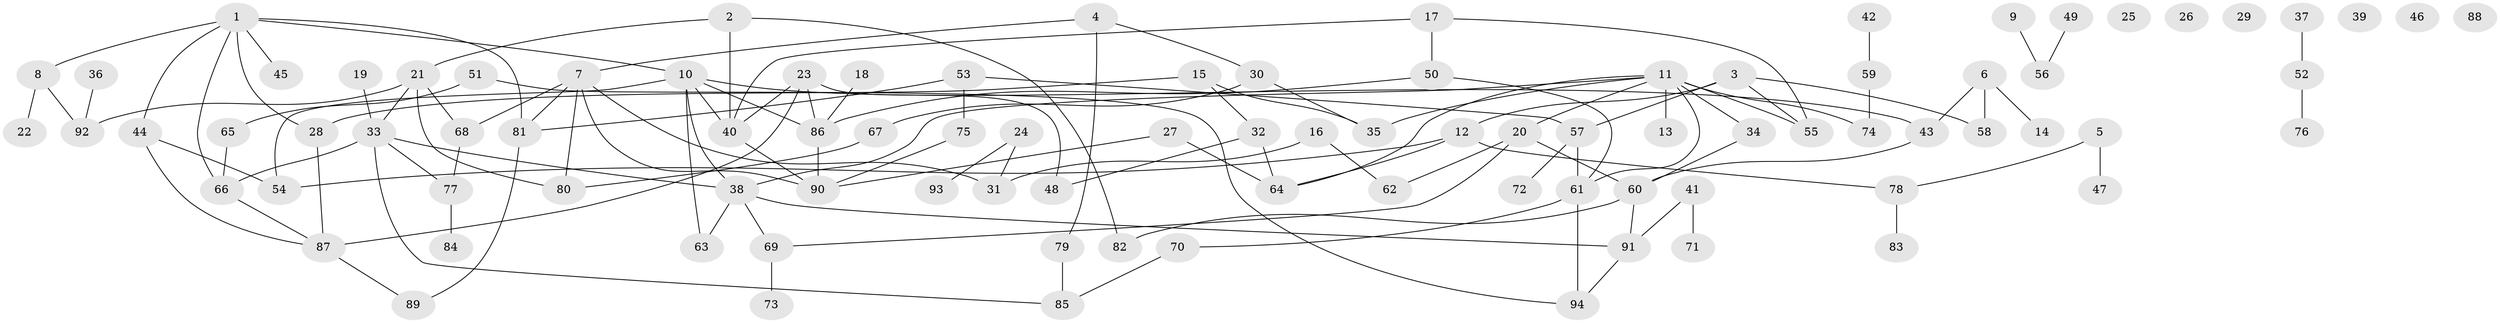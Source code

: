// coarse degree distribution, {1: 0.35714285714285715, 0: 0.2857142857142857, 2: 0.10714285714285714, 3: 0.03571428571428571, 6: 0.10714285714285714, 11: 0.03571428571428571, 4: 0.07142857142857142}
// Generated by graph-tools (version 1.1) at 2025/42/03/04/25 21:42:19]
// undirected, 94 vertices, 125 edges
graph export_dot {
graph [start="1"]
  node [color=gray90,style=filled];
  1;
  2;
  3;
  4;
  5;
  6;
  7;
  8;
  9;
  10;
  11;
  12;
  13;
  14;
  15;
  16;
  17;
  18;
  19;
  20;
  21;
  22;
  23;
  24;
  25;
  26;
  27;
  28;
  29;
  30;
  31;
  32;
  33;
  34;
  35;
  36;
  37;
  38;
  39;
  40;
  41;
  42;
  43;
  44;
  45;
  46;
  47;
  48;
  49;
  50;
  51;
  52;
  53;
  54;
  55;
  56;
  57;
  58;
  59;
  60;
  61;
  62;
  63;
  64;
  65;
  66;
  67;
  68;
  69;
  70;
  71;
  72;
  73;
  74;
  75;
  76;
  77;
  78;
  79;
  80;
  81;
  82;
  83;
  84;
  85;
  86;
  87;
  88;
  89;
  90;
  91;
  92;
  93;
  94;
  1 -- 8;
  1 -- 10;
  1 -- 28;
  1 -- 44;
  1 -- 45;
  1 -- 66;
  1 -- 81;
  2 -- 21;
  2 -- 40;
  2 -- 82;
  3 -- 12;
  3 -- 55;
  3 -- 57;
  3 -- 58;
  4 -- 7;
  4 -- 30;
  4 -- 79;
  5 -- 47;
  5 -- 78;
  6 -- 14;
  6 -- 43;
  6 -- 58;
  7 -- 31;
  7 -- 68;
  7 -- 80;
  7 -- 81;
  7 -- 90;
  8 -- 22;
  8 -- 92;
  9 -- 56;
  10 -- 38;
  10 -- 40;
  10 -- 43;
  10 -- 54;
  10 -- 63;
  10 -- 86;
  11 -- 13;
  11 -- 20;
  11 -- 34;
  11 -- 35;
  11 -- 38;
  11 -- 55;
  11 -- 61;
  11 -- 64;
  11 -- 74;
  12 -- 54;
  12 -- 64;
  12 -- 78;
  15 -- 28;
  15 -- 32;
  15 -- 35;
  16 -- 31;
  16 -- 62;
  17 -- 40;
  17 -- 50;
  17 -- 55;
  18 -- 86;
  19 -- 33;
  20 -- 60;
  20 -- 62;
  20 -- 69;
  21 -- 33;
  21 -- 68;
  21 -- 80;
  21 -- 92;
  23 -- 40;
  23 -- 48;
  23 -- 86;
  23 -- 87;
  24 -- 31;
  24 -- 93;
  27 -- 64;
  27 -- 90;
  28 -- 87;
  30 -- 35;
  30 -- 67;
  32 -- 48;
  32 -- 64;
  33 -- 38;
  33 -- 66;
  33 -- 77;
  33 -- 85;
  34 -- 60;
  36 -- 92;
  37 -- 52;
  38 -- 63;
  38 -- 69;
  38 -- 91;
  40 -- 90;
  41 -- 71;
  41 -- 91;
  42 -- 59;
  43 -- 60;
  44 -- 54;
  44 -- 87;
  49 -- 56;
  50 -- 61;
  50 -- 86;
  51 -- 65;
  51 -- 94;
  52 -- 76;
  53 -- 57;
  53 -- 75;
  53 -- 81;
  57 -- 61;
  57 -- 72;
  59 -- 74;
  60 -- 82;
  60 -- 91;
  61 -- 70;
  61 -- 94;
  65 -- 66;
  66 -- 87;
  67 -- 80;
  68 -- 77;
  69 -- 73;
  70 -- 85;
  75 -- 90;
  77 -- 84;
  78 -- 83;
  79 -- 85;
  81 -- 89;
  86 -- 90;
  87 -- 89;
  91 -- 94;
}
